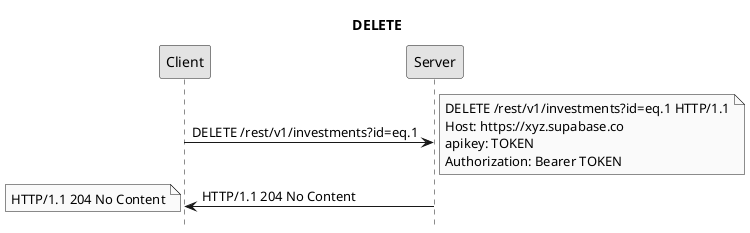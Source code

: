 @startuml
title DELETE
hide footbox
skinparam monochrome true

Client -> Server: DELETE /rest/v1/investments?id=eq.1
note right: DELETE /rest/v1/investments?id=eq.1 HTTP/1.1\nHost: https://xyz.supabase.co\napikey: TOKEN\nAuthorization: Bearer TOKEN
Server -> Client: HTTP/1.1 204 No Content
note left: HTTP/1.1 204 No Content
@enduml
